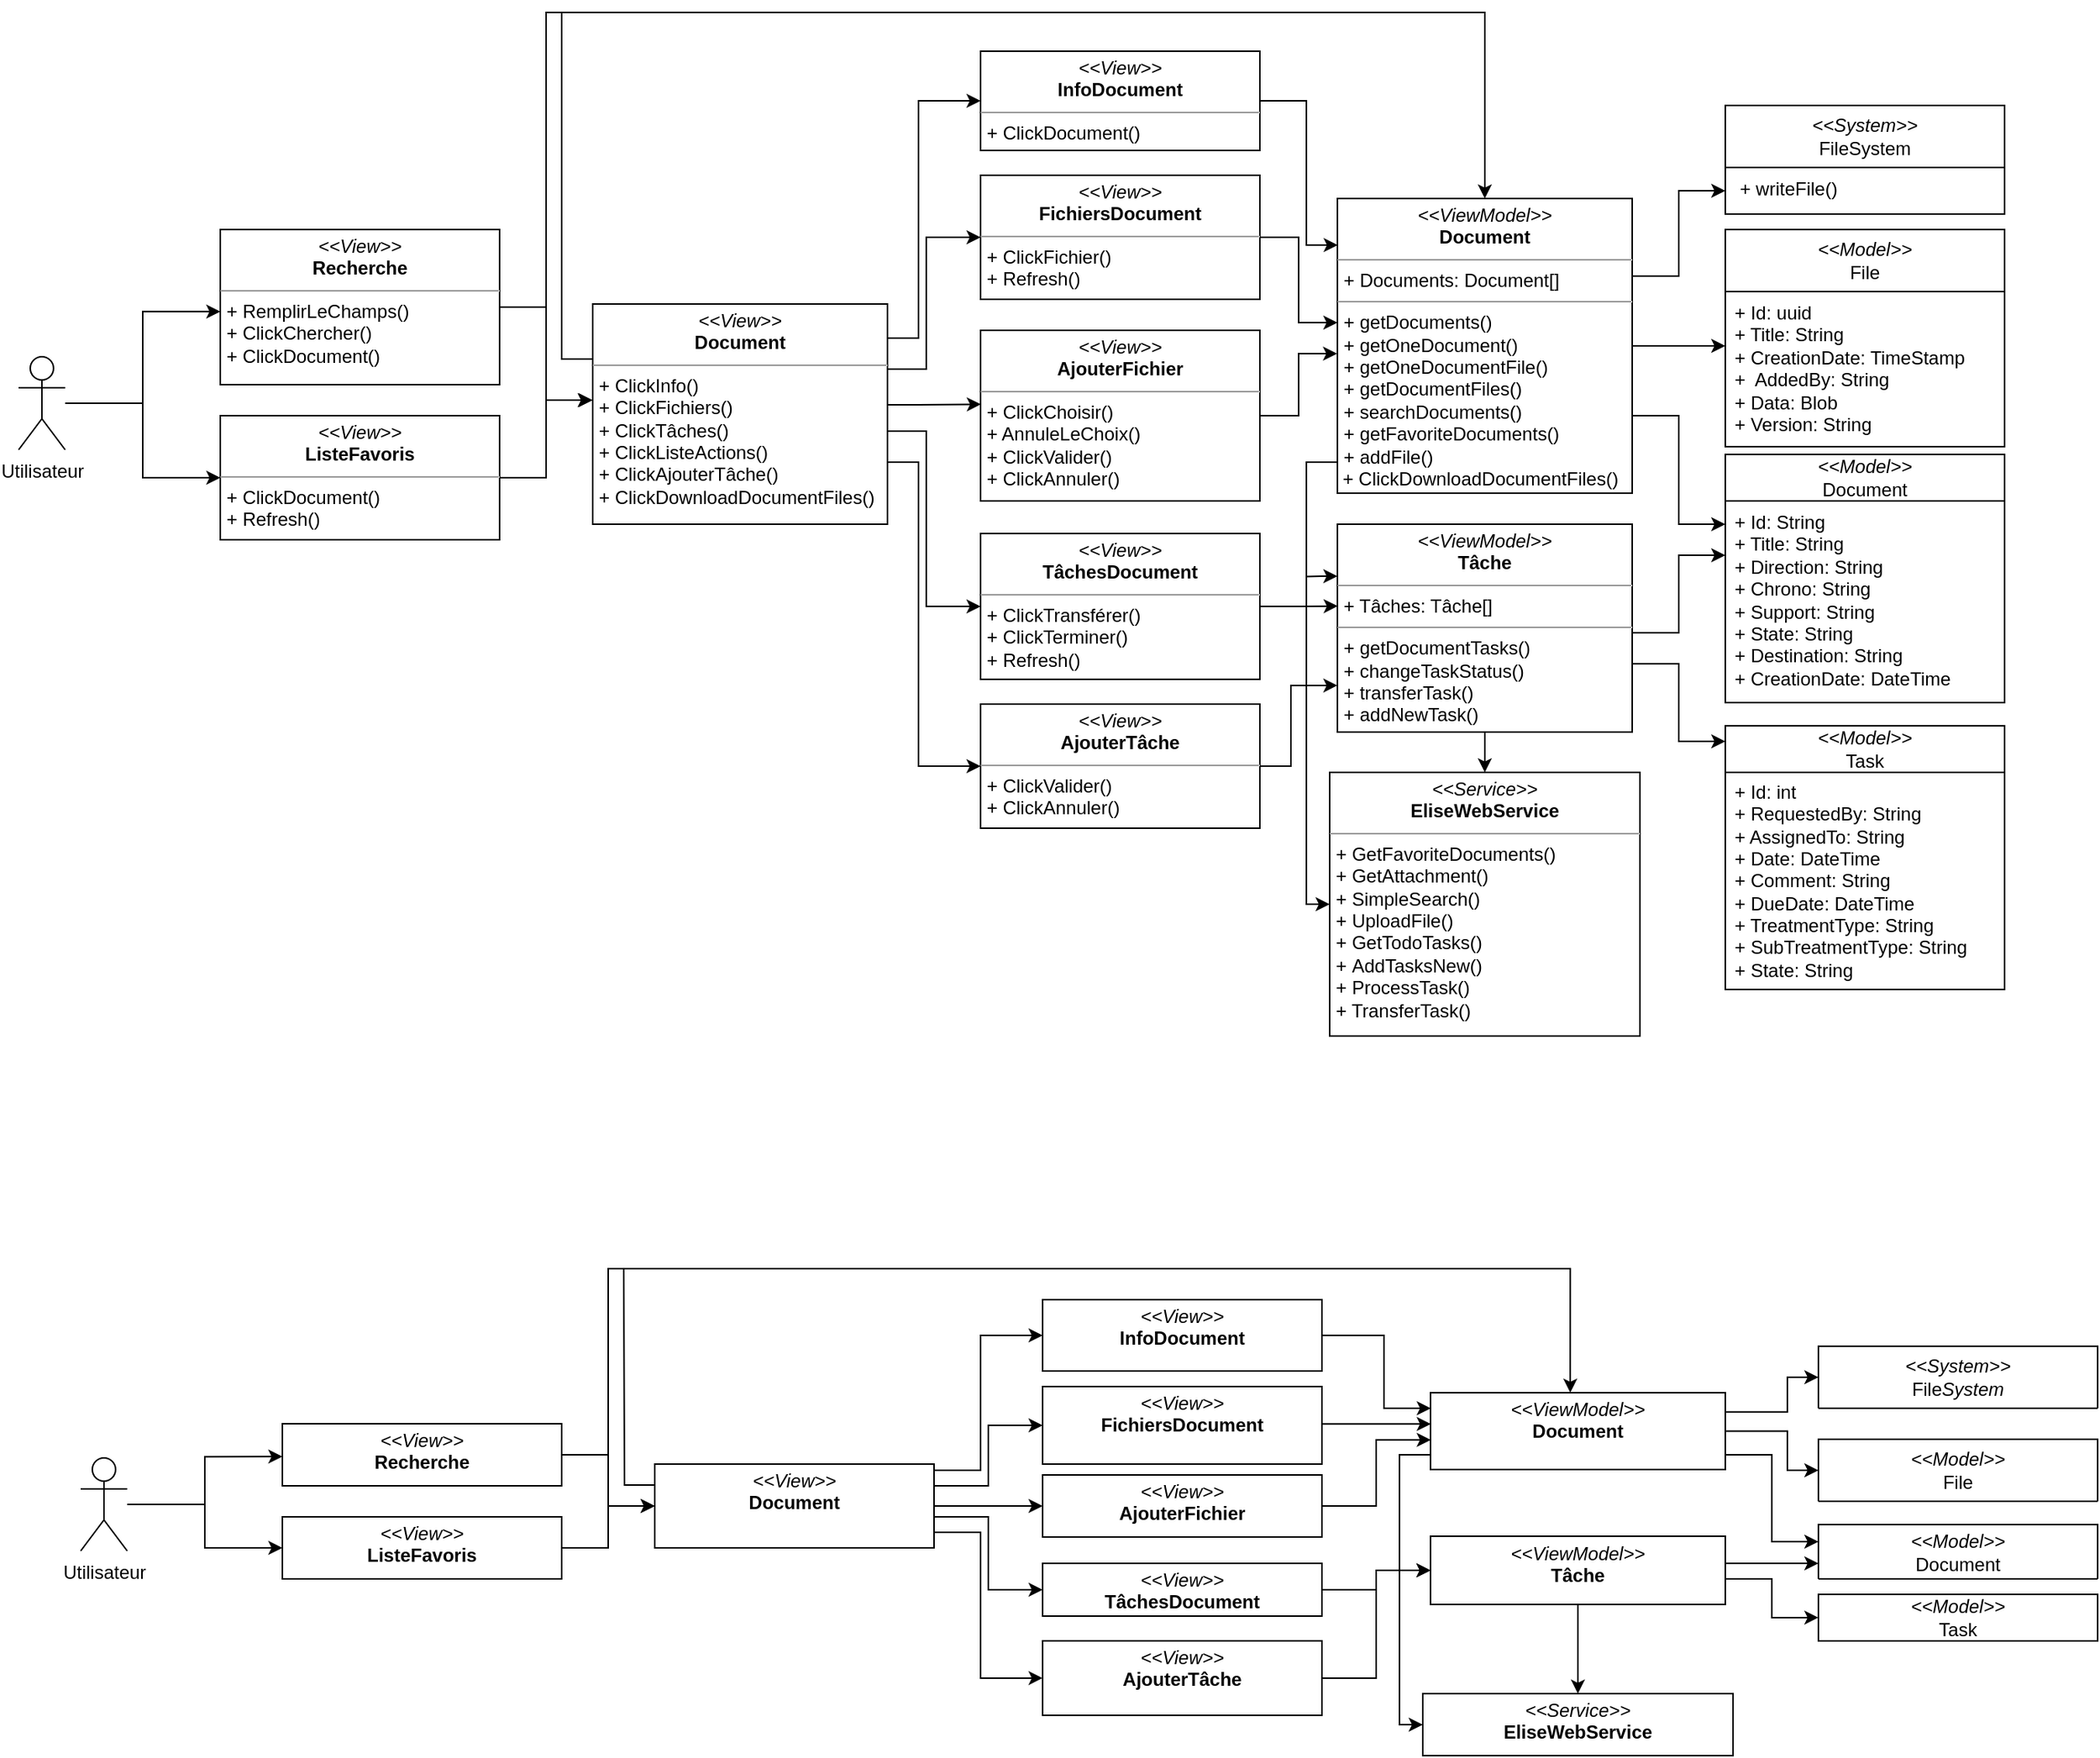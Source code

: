 <mxfile>
    <diagram name="Page-1" id="XX8N3Hjwu2qXaASmYmDw">
        <mxGraphModel dx="1333" dy="774" grid="1" gridSize="10" guides="1" tooltips="1" connect="1" arrows="1" fold="1" page="1" pageScale="1" pageWidth="827" pageHeight="1169" math="0" shadow="0">
            <root>
                <mxCell id="0"/>
                <mxCell id="1" parent="0"/>
                <mxCell id="rMpXCEnxsmiDby_Q_mHy-1" style="edgeStyle=orthogonalEdgeStyle;rounded=0;orthogonalLoop=1;jettySize=auto;html=1;entryX=0;entryY=0.5;entryDx=0;entryDy=0;" parent="1" source="rMpXCEnxsmiDby_Q_mHy-2" target="rMpXCEnxsmiDby_Q_mHy-8" edge="1">
                    <mxGeometry relative="1" as="geometry"/>
                </mxCell>
                <mxCell id="rMpXCEnxsmiDby_Q_mHy-44" style="edgeStyle=orthogonalEdgeStyle;rounded=0;orthogonalLoop=1;jettySize=auto;html=1;entryX=0;entryY=0.529;entryDx=0;entryDy=0;entryPerimeter=0;" parent="1" source="rMpXCEnxsmiDby_Q_mHy-2" target="rMpXCEnxsmiDby_Q_mHy-43" edge="1">
                    <mxGeometry relative="1" as="geometry"/>
                </mxCell>
                <mxCell id="rMpXCEnxsmiDby_Q_mHy-2" value="Utilisateur" style="shape=umlActor;verticalLabelPosition=bottom;verticalAlign=top;html=1;outlineConnect=0;" parent="1" vertex="1">
                    <mxGeometry x="60" y="262" width="30" height="60" as="geometry"/>
                </mxCell>
                <mxCell id="rMpXCEnxsmiDby_Q_mHy-49" style="edgeStyle=orthogonalEdgeStyle;rounded=0;orthogonalLoop=1;jettySize=auto;html=1;entryX=-0.003;entryY=0.441;entryDx=0;entryDy=0;startArrow=none;startFill=0;entryPerimeter=0;" parent="1" source="rMpXCEnxsmiDby_Q_mHy-8" target="rMpXCEnxsmiDby_Q_mHy-47" edge="1">
                    <mxGeometry relative="1" as="geometry">
                        <Array as="points">
                            <mxPoint x="400" y="340"/>
                            <mxPoint x="400" y="290"/>
                            <mxPoint x="429" y="290"/>
                        </Array>
                    </mxGeometry>
                </mxCell>
                <mxCell id="rMpXCEnxsmiDby_Q_mHy-8" value="&lt;p style=&quot;margin:0px;margin-top:4px;text-align:center;&quot;&gt;&lt;i&gt;&amp;lt;&amp;lt;View&amp;gt;&amp;gt;&lt;/i&gt;&lt;br&gt;&lt;b&gt;ListeFavoris&lt;/b&gt;&lt;/p&gt;&lt;hr style=&quot;border-color: var(--border-color);&quot; size=&quot;1&quot;&gt;&lt;p style=&quot;border-color: var(--border-color); margin: 0px 0px 0px 4px;&quot;&gt;+ ClickDocument()&lt;/p&gt;&lt;p style=&quot;border-color: var(--border-color); margin: 0px 0px 0px 4px;&quot;&gt;+ Refresh()&lt;/p&gt;" style="verticalAlign=top;align=left;overflow=fill;fontSize=12;fontFamily=Helvetica;html=1;whiteSpace=wrap;" parent="1" vertex="1">
                    <mxGeometry x="190" y="300" width="180" height="80" as="geometry"/>
                </mxCell>
                <mxCell id="rMpXCEnxsmiDby_Q_mHy-48" style="edgeStyle=orthogonalEdgeStyle;rounded=0;orthogonalLoop=1;jettySize=auto;html=1;startArrow=none;startFill=0;" parent="1" source="rMpXCEnxsmiDby_Q_mHy-43" target="rMpXCEnxsmiDby_Q_mHy-47" edge="1">
                    <mxGeometry relative="1" as="geometry">
                        <Array as="points">
                            <mxPoint x="400" y="230"/>
                            <mxPoint x="400" y="290"/>
                        </Array>
                    </mxGeometry>
                </mxCell>
                <mxCell id="rMpXCEnxsmiDby_Q_mHy-75" style="edgeStyle=orthogonalEdgeStyle;rounded=0;orthogonalLoop=1;jettySize=auto;html=1;entryX=0.5;entryY=0;entryDx=0;entryDy=0;startArrow=none;startFill=0;" parent="1" source="rMpXCEnxsmiDby_Q_mHy-43" target="rMpXCEnxsmiDby_Q_mHy-62" edge="1">
                    <mxGeometry relative="1" as="geometry">
                        <Array as="points">
                            <mxPoint x="400" y="230"/>
                            <mxPoint x="400" y="40"/>
                            <mxPoint x="1005" y="40"/>
                        </Array>
                    </mxGeometry>
                </mxCell>
                <mxCell id="rMpXCEnxsmiDby_Q_mHy-43" value="&lt;p style=&quot;margin:0px;margin-top:4px;text-align:center;&quot;&gt;&lt;i&gt;&amp;lt;&amp;lt;View&amp;gt;&amp;gt;&lt;/i&gt;&lt;br&gt;&lt;b&gt;Recherche&lt;/b&gt;&lt;/p&gt;&lt;hr style=&quot;border-color: var(--border-color);&quot; size=&quot;1&quot;&gt;&lt;p style=&quot;border-color: var(--border-color); margin: 0px 0px 0px 4px;&quot;&gt;+ RemplirLeChamps()&lt;/p&gt;&lt;p style=&quot;border-color: var(--border-color); margin: 0px 0px 0px 4px;&quot;&gt;+ ClickChercher()&lt;/p&gt;&lt;p style=&quot;border-color: var(--border-color); margin: 0px 0px 0px 4px;&quot;&gt;+ ClickDocument()&lt;/p&gt;" style="verticalAlign=top;align=left;overflow=fill;fontSize=12;fontFamily=Helvetica;html=1;whiteSpace=wrap;" parent="1" vertex="1">
                    <mxGeometry x="190" y="180" width="180" height="100" as="geometry"/>
                </mxCell>
                <mxCell id="rMpXCEnxsmiDby_Q_mHy-53" style="edgeStyle=orthogonalEdgeStyle;rounded=0;orthogonalLoop=1;jettySize=auto;html=1;entryX=0;entryY=0.5;entryDx=0;entryDy=0;" parent="1" source="rMpXCEnxsmiDby_Q_mHy-47" target="rMpXCEnxsmiDby_Q_mHy-51" edge="1">
                    <mxGeometry relative="1" as="geometry">
                        <Array as="points">
                            <mxPoint x="645" y="270"/>
                            <mxPoint x="645" y="185"/>
                        </Array>
                    </mxGeometry>
                </mxCell>
                <mxCell id="rMpXCEnxsmiDby_Q_mHy-54" style="edgeStyle=orthogonalEdgeStyle;rounded=0;orthogonalLoop=1;jettySize=auto;html=1;entryX=0;entryY=0.5;entryDx=0;entryDy=0;" parent="1" source="rMpXCEnxsmiDby_Q_mHy-47" target="rMpXCEnxsmiDby_Q_mHy-50" edge="1">
                    <mxGeometry relative="1" as="geometry">
                        <Array as="points">
                            <mxPoint x="640" y="250"/>
                            <mxPoint x="640" y="97"/>
                        </Array>
                    </mxGeometry>
                </mxCell>
                <mxCell id="rMpXCEnxsmiDby_Q_mHy-55" style="edgeStyle=orthogonalEdgeStyle;rounded=0;orthogonalLoop=1;jettySize=auto;html=1;entryX=0;entryY=0.5;entryDx=0;entryDy=0;" parent="1" source="rMpXCEnxsmiDby_Q_mHy-47" target="rMpXCEnxsmiDby_Q_mHy-52" edge="1">
                    <mxGeometry relative="1" as="geometry">
                        <Array as="points">
                            <mxPoint x="645" y="310"/>
                            <mxPoint x="645" y="423"/>
                        </Array>
                    </mxGeometry>
                </mxCell>
                <mxCell id="rMpXCEnxsmiDby_Q_mHy-59" style="edgeStyle=orthogonalEdgeStyle;rounded=0;orthogonalLoop=1;jettySize=auto;html=1;entryX=0;entryY=0.5;entryDx=0;entryDy=0;" parent="1" source="rMpXCEnxsmiDby_Q_mHy-47" target="rMpXCEnxsmiDby_Q_mHy-56" edge="1">
                    <mxGeometry relative="1" as="geometry">
                        <Array as="points">
                            <mxPoint x="640" y="330"/>
                            <mxPoint x="640" y="526"/>
                        </Array>
                    </mxGeometry>
                </mxCell>
                <mxCell id="rMpXCEnxsmiDby_Q_mHy-60" style="edgeStyle=orthogonalEdgeStyle;rounded=0;orthogonalLoop=1;jettySize=auto;html=1;entryX=0.001;entryY=0.433;entryDx=0;entryDy=0;entryPerimeter=0;" parent="1" source="rMpXCEnxsmiDby_Q_mHy-47" target="rMpXCEnxsmiDby_Q_mHy-57" edge="1">
                    <mxGeometry relative="1" as="geometry">
                        <Array as="points">
                            <mxPoint x="640" y="293"/>
                            <mxPoint x="640" y="293"/>
                        </Array>
                    </mxGeometry>
                </mxCell>
                <mxCell id="2" style="edgeStyle=orthogonalEdgeStyle;html=1;exitX=0;exitY=0.25;exitDx=0;exitDy=0;startArrow=none;startFill=0;endArrow=none;endFill=0;rounded=0;" edge="1" parent="1" source="rMpXCEnxsmiDby_Q_mHy-47">
                    <mxGeometry relative="1" as="geometry">
                        <mxPoint x="410" y="40" as="targetPoint"/>
                        <Array as="points">
                            <mxPoint x="410" y="264"/>
                            <mxPoint x="410" y="210"/>
                        </Array>
                    </mxGeometry>
                </mxCell>
                <mxCell id="rMpXCEnxsmiDby_Q_mHy-47" value="&lt;p style=&quot;margin:0px;margin-top:4px;text-align:center;&quot;&gt;&lt;i&gt;&amp;lt;&amp;lt;View&amp;gt;&amp;gt;&lt;/i&gt;&lt;br&gt;&lt;b&gt;Document&lt;/b&gt;&lt;/p&gt;&lt;hr style=&quot;border-color: var(--border-color);&quot; size=&quot;1&quot;&gt;&lt;p style=&quot;border-color: var(--border-color); margin: 0px 0px 0px 4px;&quot;&gt;+ ClickInfo()&lt;/p&gt;&lt;p style=&quot;border-color: var(--border-color); margin: 0px 0px 0px 4px;&quot;&gt;+ ClickFichiers()&lt;/p&gt;&lt;p style=&quot;border-color: var(--border-color); margin: 0px 0px 0px 4px;&quot;&gt;+ ClickTâches()&lt;/p&gt;&lt;p style=&quot;border-color: var(--border-color); margin: 0px 0px 0px 4px;&quot;&gt;+ ClickListeActions()&lt;/p&gt;&lt;p style=&quot;border-color: var(--border-color); margin: 0px 0px 0px 4px;&quot;&gt;+ ClickAjouterTâche()&lt;/p&gt;&lt;p style=&quot;border-color: var(--border-color); margin: 0px 0px 0px 4px;&quot;&gt;+ ClickDownloadDocumentFiles()&lt;/p&gt;" style="verticalAlign=top;align=left;overflow=fill;fontSize=12;fontFamily=Helvetica;html=1;whiteSpace=wrap;" parent="1" vertex="1">
                    <mxGeometry x="430" y="228" width="190" height="142" as="geometry"/>
                </mxCell>
                <mxCell id="rMpXCEnxsmiDby_Q_mHy-72" style="edgeStyle=orthogonalEdgeStyle;rounded=0;orthogonalLoop=1;jettySize=auto;html=1;entryX=0.001;entryY=0.162;entryDx=0;entryDy=0;entryPerimeter=0;" parent="1" source="rMpXCEnxsmiDby_Q_mHy-50" target="rMpXCEnxsmiDby_Q_mHy-62" edge="1">
                    <mxGeometry relative="1" as="geometry">
                        <Array as="points">
                            <mxPoint x="890" y="97"/>
                            <mxPoint x="890" y="190"/>
                            <mxPoint x="910" y="190"/>
                        </Array>
                    </mxGeometry>
                </mxCell>
                <mxCell id="rMpXCEnxsmiDby_Q_mHy-50" value="&lt;p style=&quot;margin:0px;margin-top:4px;text-align:center;&quot;&gt;&lt;i&gt;&amp;lt;&amp;lt;View&amp;gt;&amp;gt;&lt;/i&gt;&lt;br&gt;&lt;b&gt;InfoDocument&lt;/b&gt;&lt;/p&gt;&lt;hr style=&quot;border-color: var(--border-color);&quot; size=&quot;1&quot;&gt;&lt;p style=&quot;border-color: var(--border-color); margin: 0px 0px 0px 4px;&quot;&gt;+ ClickDocument()&lt;/p&gt;" style="verticalAlign=top;align=left;overflow=fill;fontSize=12;fontFamily=Helvetica;html=1;whiteSpace=wrap;" parent="1" vertex="1">
                    <mxGeometry x="680" y="65" width="180" height="64" as="geometry"/>
                </mxCell>
                <mxCell id="rMpXCEnxsmiDby_Q_mHy-71" style="edgeStyle=orthogonalEdgeStyle;rounded=0;orthogonalLoop=1;jettySize=auto;html=1;" parent="1" source="rMpXCEnxsmiDby_Q_mHy-51" edge="1">
                    <mxGeometry relative="1" as="geometry">
                        <mxPoint x="910" y="240" as="targetPoint"/>
                        <Array as="points">
                            <mxPoint x="885" y="185"/>
                            <mxPoint x="885" y="240"/>
                            <mxPoint x="910" y="240"/>
                        </Array>
                    </mxGeometry>
                </mxCell>
                <mxCell id="rMpXCEnxsmiDby_Q_mHy-51" value="&lt;p style=&quot;margin:0px;margin-top:4px;text-align:center;&quot;&gt;&lt;i&gt;&amp;lt;&amp;lt;View&amp;gt;&amp;gt;&lt;/i&gt;&lt;br&gt;&lt;b&gt;FichiersDocument&lt;/b&gt;&lt;/p&gt;&lt;hr style=&quot;border-color: var(--border-color);&quot; size=&quot;1&quot;&gt;&lt;p style=&quot;border-color: var(--border-color); margin: 0px 0px 0px 4px;&quot;&gt;+ ClickFichier()&lt;/p&gt;&lt;p style=&quot;border-color: var(--border-color); margin: 0px 0px 0px 4px;&quot;&gt;+ Refresh()&lt;/p&gt;" style="verticalAlign=top;align=left;overflow=fill;fontSize=12;fontFamily=Helvetica;html=1;whiteSpace=wrap;" parent="1" vertex="1">
                    <mxGeometry x="680" y="145" width="180" height="80" as="geometry"/>
                </mxCell>
                <mxCell id="rMpXCEnxsmiDby_Q_mHy-70" style="edgeStyle=orthogonalEdgeStyle;rounded=0;orthogonalLoop=1;jettySize=auto;html=1;entryX=0.001;entryY=0.394;entryDx=0;entryDy=0;entryPerimeter=0;" parent="1" source="rMpXCEnxsmiDby_Q_mHy-52" target="rMpXCEnxsmiDby_Q_mHy-68" edge="1">
                    <mxGeometry relative="1" as="geometry">
                        <Array as="points"/>
                    </mxGeometry>
                </mxCell>
                <mxCell id="rMpXCEnxsmiDby_Q_mHy-52" value="&lt;p style=&quot;margin:0px;margin-top:4px;text-align:center;&quot;&gt;&lt;i&gt;&amp;lt;&amp;lt;View&amp;gt;&amp;gt;&lt;/i&gt;&lt;br&gt;&lt;b&gt;TâchesDocument&lt;/b&gt;&lt;/p&gt;&lt;hr style=&quot;border-color: var(--border-color);&quot; size=&quot;1&quot;&gt;&lt;p style=&quot;border-color: var(--border-color); margin: 0px 0px 0px 4px;&quot;&gt;+ ClickTransférer()&lt;/p&gt;&lt;p style=&quot;border-color: var(--border-color); margin: 0px 0px 0px 4px;&quot;&gt;+ ClickTerminer()&lt;/p&gt;&lt;p style=&quot;border-color: var(--border-color); margin: 0px 0px 0px 4px;&quot;&gt;&lt;span style=&quot;background-color: initial;&quot;&gt;+ Refresh()&lt;/span&gt;&lt;/p&gt;" style="verticalAlign=top;align=left;overflow=fill;fontSize=12;fontFamily=Helvetica;html=1;whiteSpace=wrap;" parent="1" vertex="1">
                    <mxGeometry x="680" y="376" width="180" height="94" as="geometry"/>
                </mxCell>
                <mxCell id="rMpXCEnxsmiDby_Q_mHy-73" style="edgeStyle=orthogonalEdgeStyle;rounded=0;orthogonalLoop=1;jettySize=auto;html=1;entryX=0;entryY=0.776;entryDx=0;entryDy=0;entryPerimeter=0;" parent="1" source="rMpXCEnxsmiDby_Q_mHy-56" target="rMpXCEnxsmiDby_Q_mHy-68" edge="1">
                    <mxGeometry relative="1" as="geometry">
                        <Array as="points">
                            <mxPoint x="880" y="526"/>
                            <mxPoint x="880" y="474"/>
                        </Array>
                    </mxGeometry>
                </mxCell>
                <mxCell id="rMpXCEnxsmiDby_Q_mHy-56" value="&lt;p style=&quot;margin:0px;margin-top:4px;text-align:center;&quot;&gt;&lt;i&gt;&amp;lt;&amp;lt;View&amp;gt;&amp;gt;&lt;/i&gt;&lt;br&gt;&lt;b&gt;AjouterTâche&lt;/b&gt;&lt;/p&gt;&lt;hr style=&quot;border-color: var(--border-color);&quot; size=&quot;1&quot;&gt;&lt;p style=&quot;border-color: var(--border-color); margin: 0px 0px 0px 4px;&quot;&gt;&lt;span style=&quot;background-color: initial;&quot;&gt;+ ClickValider()&lt;/span&gt;&lt;br&gt;&lt;/p&gt;&lt;p style=&quot;border-color: var(--border-color); margin: 0px 0px 0px 4px;&quot;&gt;+ ClickAnnuler()&lt;/p&gt;" style="verticalAlign=top;align=left;overflow=fill;fontSize=12;fontFamily=Helvetica;html=1;whiteSpace=wrap;" parent="1" vertex="1">
                    <mxGeometry x="680" y="486" width="180" height="80" as="geometry"/>
                </mxCell>
                <mxCell id="rMpXCEnxsmiDby_Q_mHy-74" style="edgeStyle=orthogonalEdgeStyle;rounded=0;orthogonalLoop=1;jettySize=auto;html=1;entryX=-0.001;entryY=0.528;entryDx=0;entryDy=0;entryPerimeter=0;" parent="1" source="rMpXCEnxsmiDby_Q_mHy-57" target="rMpXCEnxsmiDby_Q_mHy-62" edge="1">
                    <mxGeometry relative="1" as="geometry">
                        <Array as="points">
                            <mxPoint x="885" y="300"/>
                            <mxPoint x="885" y="260"/>
                            <mxPoint x="910" y="260"/>
                        </Array>
                    </mxGeometry>
                </mxCell>
                <mxCell id="rMpXCEnxsmiDby_Q_mHy-57" value="&lt;p style=&quot;margin:0px;margin-top:4px;text-align:center;&quot;&gt;&lt;i&gt;&amp;lt;&amp;lt;View&amp;gt;&amp;gt;&lt;/i&gt;&lt;br&gt;&lt;b&gt;AjouterFichier&lt;/b&gt;&lt;/p&gt;&lt;hr style=&quot;border-color: var(--border-color);&quot; size=&quot;1&quot;&gt;&lt;p style=&quot;border-color: var(--border-color); margin: 0px 0px 0px 4px;&quot;&gt;+ ClickChoisir()&lt;/p&gt;&lt;p style=&quot;border-color: var(--border-color); margin: 0px 0px 0px 4px;&quot;&gt;+ AnnuleLeChoix()&lt;/p&gt;&lt;p style=&quot;border-color: var(--border-color); margin: 0px 0px 0px 4px;&quot;&gt;&lt;span style=&quot;background-color: initial;&quot;&gt;+ ClickValider()&lt;/span&gt;&lt;/p&gt;&lt;p style=&quot;border-color: var(--border-color); margin: 0px 0px 0px 4px;&quot;&gt;&lt;span style=&quot;background-color: initial;&quot;&gt;+ ClickAnnuler()&lt;/span&gt;&lt;/p&gt;" style="verticalAlign=top;align=left;overflow=fill;fontSize=12;fontFamily=Helvetica;html=1;whiteSpace=wrap;" parent="1" vertex="1">
                    <mxGeometry x="680" y="245" width="180" height="110" as="geometry"/>
                </mxCell>
                <mxCell id="mtVMC8XRmuhXqLOqdGsZ-58" style="edgeStyle=orthogonalEdgeStyle;rounded=0;orthogonalLoop=1;jettySize=auto;html=1;" parent="1" source="rMpXCEnxsmiDby_Q_mHy-62" target="mtVMC8XRmuhXqLOqdGsZ-28" edge="1">
                    <mxGeometry relative="1" as="geometry">
                        <Array as="points">
                            <mxPoint x="1150" y="255"/>
                            <mxPoint x="1150" y="255"/>
                        </Array>
                    </mxGeometry>
                </mxCell>
                <mxCell id="mtVMC8XRmuhXqLOqdGsZ-59" style="edgeStyle=orthogonalEdgeStyle;rounded=0;orthogonalLoop=1;jettySize=auto;html=1;" parent="1" source="rMpXCEnxsmiDby_Q_mHy-62" target="mtVMC8XRmuhXqLOqdGsZ-1" edge="1">
                    <mxGeometry relative="1" as="geometry">
                        <Array as="points">
                            <mxPoint x="1130" y="300"/>
                            <mxPoint x="1130" y="370"/>
                        </Array>
                    </mxGeometry>
                </mxCell>
                <mxCell id="mtVMC8XRmuhXqLOqdGsZ-65" style="edgeStyle=orthogonalEdgeStyle;rounded=0;orthogonalLoop=1;jettySize=auto;html=1;" parent="1" source="rMpXCEnxsmiDby_Q_mHy-62" target="mtVMC8XRmuhXqLOqdGsZ-63" edge="1">
                    <mxGeometry relative="1" as="geometry">
                        <Array as="points">
                            <mxPoint x="890" y="330"/>
                            <mxPoint x="890" y="615"/>
                        </Array>
                    </mxGeometry>
                </mxCell>
                <mxCell id="5" style="edgeStyle=orthogonalEdgeStyle;rounded=0;html=1;exitX=1;exitY=0.25;exitDx=0;exitDy=0;entryX=0;entryY=0.5;entryDx=0;entryDy=0;startArrow=none;startFill=0;endArrow=classic;endFill=1;" edge="1" parent="1" source="rMpXCEnxsmiDby_Q_mHy-62" target="4">
                    <mxGeometry relative="1" as="geometry">
                        <Array as="points">
                            <mxPoint x="1100" y="210"/>
                            <mxPoint x="1130" y="210"/>
                            <mxPoint x="1130" y="155"/>
                        </Array>
                    </mxGeometry>
                </mxCell>
                <mxCell id="rMpXCEnxsmiDby_Q_mHy-62" value="&lt;p style=&quot;margin:0px;margin-top:4px;text-align:center;&quot;&gt;&lt;i&gt;&amp;lt;&amp;lt;ViewModel&amp;gt;&amp;gt;&lt;/i&gt;&lt;br&gt;&lt;b&gt;Document&lt;/b&gt;&lt;/p&gt;&lt;hr size=&quot;1&quot;&gt;&lt;p style=&quot;margin:0px;margin-left:4px;&quot;&gt;+ Documents: Document[]&lt;br&gt;&lt;/p&gt;&lt;hr size=&quot;1&quot;&gt;&lt;p style=&quot;margin:0px;margin-left:4px;&quot;&gt;+ getDocuments()&lt;/p&gt;&lt;p style=&quot;margin:0px;margin-left:4px;&quot;&gt;+ getOneDocument()&lt;/p&gt;&lt;p style=&quot;margin:0px;margin-left:4px;&quot;&gt;+ getOneDocumentFile()&lt;/p&gt;&lt;p style=&quot;margin:0px;margin-left:4px;&quot;&gt;+ getDocumentFiles()&lt;/p&gt;&lt;p style=&quot;margin:0px;margin-left:4px;&quot;&gt;+ searchDocuments()&lt;/p&gt;&lt;p style=&quot;margin:0px;margin-left:4px;&quot;&gt;+ getFavoriteDocuments()&lt;/p&gt;&lt;p style=&quot;margin:0px;margin-left:4px;&quot;&gt;+ addFile()&lt;/p&gt;&lt;p style=&quot;margin:0px;margin-left:4px;&quot;&gt;&lt;/p&gt;&amp;nbsp;+ ClickDownloadDocumentFiles()" style="verticalAlign=top;align=left;overflow=fill;fontSize=12;fontFamily=Helvetica;html=1;whiteSpace=wrap;" parent="1" vertex="1">
                    <mxGeometry x="910" y="160" width="190" height="190" as="geometry"/>
                </mxCell>
                <mxCell id="mtVMC8XRmuhXqLOqdGsZ-60" style="edgeStyle=orthogonalEdgeStyle;rounded=0;orthogonalLoop=1;jettySize=auto;html=1;" parent="1" source="rMpXCEnxsmiDby_Q_mHy-68" target="mtVMC8XRmuhXqLOqdGsZ-15" edge="1">
                    <mxGeometry relative="1" as="geometry">
                        <Array as="points">
                            <mxPoint x="1130" y="460"/>
                            <mxPoint x="1130" y="510"/>
                        </Array>
                    </mxGeometry>
                </mxCell>
                <mxCell id="mtVMC8XRmuhXqLOqdGsZ-62" style="edgeStyle=orthogonalEdgeStyle;rounded=0;orthogonalLoop=1;jettySize=auto;html=1;" parent="1" source="rMpXCEnxsmiDby_Q_mHy-68" target="mtVMC8XRmuhXqLOqdGsZ-1" edge="1">
                    <mxGeometry relative="1" as="geometry">
                        <Array as="points">
                            <mxPoint x="1130" y="440"/>
                            <mxPoint x="1130" y="390"/>
                        </Array>
                    </mxGeometry>
                </mxCell>
                <mxCell id="mtVMC8XRmuhXqLOqdGsZ-64" style="edgeStyle=orthogonalEdgeStyle;rounded=0;orthogonalLoop=1;jettySize=auto;html=1;entryX=0.5;entryY=0;entryDx=0;entryDy=0;" parent="1" source="rMpXCEnxsmiDby_Q_mHy-68" target="mtVMC8XRmuhXqLOqdGsZ-63" edge="1">
                    <mxGeometry relative="1" as="geometry"/>
                </mxCell>
                <mxCell id="6" style="edgeStyle=orthogonalEdgeStyle;rounded=0;html=1;exitX=0;exitY=0.25;exitDx=0;exitDy=0;startArrow=classic;startFill=1;endArrow=none;endFill=0;" edge="1" parent="1" source="rMpXCEnxsmiDby_Q_mHy-68">
                    <mxGeometry relative="1" as="geometry">
                        <mxPoint x="890" y="403.765" as="targetPoint"/>
                    </mxGeometry>
                </mxCell>
                <mxCell id="rMpXCEnxsmiDby_Q_mHy-68" value="&lt;p style=&quot;margin:0px;margin-top:4px;text-align:center;&quot;&gt;&lt;i&gt;&amp;lt;&amp;lt;ViewModel&amp;gt;&amp;gt;&lt;/i&gt;&lt;br&gt;&lt;b&gt;Tâche&lt;/b&gt;&lt;/p&gt;&lt;hr size=&quot;1&quot;&gt;&lt;p style=&quot;margin:0px;margin-left:4px;&quot;&gt;+ Tâches: Tâche[]&lt;br&gt;&lt;/p&gt;&lt;hr size=&quot;1&quot;&gt;&lt;p style=&quot;margin:0px;margin-left:4px;&quot;&gt;+ getDocumentTasks()&lt;/p&gt;&lt;p style=&quot;margin:0px;margin-left:4px;&quot;&gt;+ changeTaskStatus()&lt;/p&gt;&lt;p style=&quot;margin:0px;margin-left:4px;&quot;&gt;+ transferTask()&lt;/p&gt;&lt;p style=&quot;margin:0px;margin-left:4px;&quot;&gt;+ addNewTask()&lt;/p&gt;" style="verticalAlign=top;align=left;overflow=fill;fontSize=12;fontFamily=Helvetica;html=1;whiteSpace=wrap;" parent="1" vertex="1">
                    <mxGeometry x="910" y="370" width="190" height="134" as="geometry"/>
                </mxCell>
                <mxCell id="mtVMC8XRmuhXqLOqdGsZ-1" value="&lt;i style=&quot;border-color: var(--border-color);&quot;&gt;&amp;lt;&amp;lt;Model&amp;gt;&amp;gt;&lt;/i&gt;&lt;br style=&quot;border-color: var(--border-color);&quot;&gt;Document" style="swimlane;fontStyle=0;childLayout=stackLayout;horizontal=1;startSize=30;fillColor=none;horizontalStack=0;resizeParent=1;resizeParentMax=0;resizeLast=0;collapsible=1;marginBottom=0;whiteSpace=wrap;html=1;rounded=0;shadow=0;glass=0;" parent="1" vertex="1">
                    <mxGeometry x="1160" y="325" width="180" height="160" as="geometry"/>
                </mxCell>
                <mxCell id="mtVMC8XRmuhXqLOqdGsZ-2" value="+ Id: String&lt;br&gt;+ Title: String&lt;br style=&quot;border-color: var(--border-color);&quot;&gt;+ Direction: String&lt;br style=&quot;border-color: var(--border-color);&quot;&gt;+ Chrono: String&lt;br style=&quot;border-color: var(--border-color);&quot;&gt;+ Support: String&lt;br style=&quot;border-color: var(--border-color);&quot;&gt;+ State: String&lt;br style=&quot;border-color: var(--border-color);&quot;&gt;+ Destination: String&lt;br style=&quot;border-color: var(--border-color);&quot;&gt;+ CreationDate:&amp;nbsp;DateTime" style="text;strokeColor=none;fillColor=none;align=left;verticalAlign=top;spacingLeft=4;spacingRight=4;overflow=hidden;rotatable=0;points=[[0,0.5],[1,0.5]];portConstraint=eastwest;whiteSpace=wrap;html=1;rounded=0;shadow=0;glass=0;" parent="mtVMC8XRmuhXqLOqdGsZ-1" vertex="1">
                    <mxGeometry y="30" width="180" height="130" as="geometry"/>
                </mxCell>
                <mxCell id="mtVMC8XRmuhXqLOqdGsZ-15" value="&lt;i style=&quot;border-color: var(--border-color);&quot;&gt;&amp;lt;&amp;lt;Model&amp;gt;&amp;gt;&lt;/i&gt;&lt;br style=&quot;border-color: var(--border-color);&quot;&gt;Task" style="swimlane;fontStyle=0;childLayout=stackLayout;horizontal=1;startSize=30;horizontalStack=0;resizeParent=1;resizeParentMax=0;resizeLast=0;collapsible=1;marginBottom=0;whiteSpace=wrap;html=1;" parent="1" vertex="1">
                    <mxGeometry x="1160" y="500" width="180" height="170" as="geometry"/>
                </mxCell>
                <mxCell id="mtVMC8XRmuhXqLOqdGsZ-16" value="+ Id: int&lt;br&gt;+ RequestedBy: String&lt;br style=&quot;border-color: var(--border-color);&quot;&gt;+ AssignedTo: String&lt;br style=&quot;border-color: var(--border-color);&quot;&gt;+ Date: DateTime&lt;br style=&quot;border-color: var(--border-color);&quot;&gt;+ Comment: String&lt;br style=&quot;border-color: var(--border-color);&quot;&gt;+ DueDate: DateTime&lt;br style=&quot;border-color: var(--border-color);&quot;&gt;+ TreatmentType: String&lt;br style=&quot;border-color: var(--border-color);&quot;&gt;+ SubTreatmentType: String&lt;br style=&quot;border-color: var(--border-color);&quot;&gt;+ State: String" style="text;strokeColor=none;fillColor=none;align=left;verticalAlign=middle;spacingLeft=4;spacingRight=4;overflow=hidden;points=[[0,0.5],[1,0.5]];portConstraint=eastwest;rotatable=0;whiteSpace=wrap;html=1;" parent="mtVMC8XRmuhXqLOqdGsZ-15" vertex="1">
                    <mxGeometry y="30" width="180" height="140" as="geometry"/>
                </mxCell>
                <mxCell id="mtVMC8XRmuhXqLOqdGsZ-28" value="&lt;i style=&quot;border-color: var(--border-color);&quot;&gt;&amp;lt;&amp;lt;Model&amp;gt;&amp;gt;&lt;/i&gt;&lt;br style=&quot;border-color: var(--border-color);&quot;&gt;File" style="swimlane;fontStyle=0;childLayout=stackLayout;horizontal=1;startSize=40;fillColor=none;horizontalStack=0;resizeParent=1;resizeParentMax=0;resizeLast=0;collapsible=1;marginBottom=0;whiteSpace=wrap;html=1;rounded=0;shadow=0;glass=0;" parent="1" vertex="1">
                    <mxGeometry x="1160" y="180" width="180" height="140" as="geometry"/>
                </mxCell>
                <mxCell id="mtVMC8XRmuhXqLOqdGsZ-29" value="+ Id: uuid&lt;br&gt;+ Title: String&lt;br style=&quot;border-color: var(--border-color);&quot;&gt;+ CreationDate: TimeStamp&lt;br style=&quot;border-color: var(--border-color);&quot;&gt;+&amp;nbsp; AddedBy: String&lt;br style=&quot;border-color: var(--border-color);&quot;&gt;+ Data: Blob&lt;br style=&quot;border-color: var(--border-color);&quot;&gt;+ Version: String" style="text;strokeColor=none;fillColor=none;align=left;verticalAlign=top;spacingLeft=4;spacingRight=4;overflow=hidden;rotatable=0;points=[[0,0.5],[1,0.5]];portConstraint=eastwest;whiteSpace=wrap;html=1;rounded=0;shadow=0;glass=0;" parent="mtVMC8XRmuhXqLOqdGsZ-28" vertex="1">
                    <mxGeometry y="40" width="180" height="100" as="geometry"/>
                </mxCell>
                <mxCell id="mtVMC8XRmuhXqLOqdGsZ-63" value="&lt;p style=&quot;margin:0px;margin-top:4px;text-align:center;&quot;&gt;&lt;i&gt;&amp;lt;&amp;lt;Service&amp;gt;&amp;gt;&lt;/i&gt;&lt;br&gt;&lt;b&gt;EliseWebService&lt;/b&gt;&lt;/p&gt;&lt;hr size=&quot;1&quot;&gt;&lt;p style=&quot;margin:0px;margin-left:4px;&quot;&gt;&lt;/p&gt;&lt;p style=&quot;margin:0px;margin-left:4px;&quot;&gt;+ GetFavoriteDocuments()&lt;/p&gt;&lt;p style=&quot;margin:0px;margin-left:4px;&quot;&gt;+ GetAttachment()&lt;/p&gt;&lt;p style=&quot;margin:0px;margin-left:4px;&quot;&gt;+ SimpleSearch()&lt;/p&gt;&lt;p style=&quot;margin:0px;margin-left:4px;&quot;&gt;+ UploadFile()&lt;/p&gt;&lt;p style=&quot;margin:0px;margin-left:4px;&quot;&gt;+ GetTodoTasks()&lt;/p&gt;&lt;p style=&quot;margin:0px;margin-left:4px;&quot;&gt;+&amp;nbsp;AddTasksNew()&lt;/p&gt;&lt;p style=&quot;margin:0px;margin-left:4px;&quot;&gt;+ ProcessTask()&lt;/p&gt;&lt;p style=&quot;margin:0px;margin-left:4px;&quot;&gt;+ TransferTask()&lt;br&gt;&lt;/p&gt;" style="verticalAlign=top;align=left;overflow=fill;fontSize=12;fontFamily=Helvetica;html=1;whiteSpace=wrap;" parent="1" vertex="1">
                    <mxGeometry x="905" y="530" width="200" height="170" as="geometry"/>
                </mxCell>
                <mxCell id="mtVMC8XRmuhXqLOqdGsZ-105" style="edgeStyle=orthogonalEdgeStyle;rounded=0;orthogonalLoop=1;jettySize=auto;html=1;entryX=0;entryY=0.5;entryDx=0;entryDy=0;" parent="1" source="mtVMC8XRmuhXqLOqdGsZ-107" target="mtVMC8XRmuhXqLOqdGsZ-109" edge="1">
                    <mxGeometry relative="1" as="geometry"/>
                </mxCell>
                <mxCell id="mtVMC8XRmuhXqLOqdGsZ-106" style="edgeStyle=orthogonalEdgeStyle;rounded=0;orthogonalLoop=1;jettySize=auto;html=1;entryX=0;entryY=0.529;entryDx=0;entryDy=0;entryPerimeter=0;" parent="1" source="mtVMC8XRmuhXqLOqdGsZ-107" target="mtVMC8XRmuhXqLOqdGsZ-112" edge="1">
                    <mxGeometry relative="1" as="geometry"/>
                </mxCell>
                <mxCell id="mtVMC8XRmuhXqLOqdGsZ-107" value="Utilisateur" style="shape=umlActor;verticalLabelPosition=bottom;verticalAlign=top;html=1;outlineConnect=0;" parent="1" vertex="1">
                    <mxGeometry x="100" y="972" width="30" height="60" as="geometry"/>
                </mxCell>
                <mxCell id="mtVMC8XRmuhXqLOqdGsZ-108" style="edgeStyle=orthogonalEdgeStyle;rounded=0;orthogonalLoop=1;jettySize=auto;html=1;entryX=0;entryY=0.5;entryDx=0;entryDy=0;startArrow=none;startFill=0;" parent="1" source="mtVMC8XRmuhXqLOqdGsZ-109" target="mtVMC8XRmuhXqLOqdGsZ-118" edge="1">
                    <mxGeometry relative="1" as="geometry"/>
                </mxCell>
                <mxCell id="mtVMC8XRmuhXqLOqdGsZ-109" value="&lt;p style=&quot;margin:0px;margin-top:4px;text-align:center;&quot;&gt;&lt;i&gt;&amp;lt;&amp;lt;View&amp;gt;&amp;gt;&lt;/i&gt;&lt;br&gt;&lt;b&gt;ListeFavoris&lt;/b&gt;&lt;/p&gt;&lt;p style=&quot;border-color: var(--border-color); margin: 0px 0px 0px 4px;&quot;&gt;&lt;br&gt;&lt;/p&gt;" style="verticalAlign=top;align=left;overflow=fill;fontSize=12;fontFamily=Helvetica;html=1;whiteSpace=wrap;" parent="1" vertex="1">
                    <mxGeometry x="230" y="1010" width="180" height="40" as="geometry"/>
                </mxCell>
                <mxCell id="mtVMC8XRmuhXqLOqdGsZ-110" style="edgeStyle=orthogonalEdgeStyle;rounded=0;orthogonalLoop=1;jettySize=auto;html=1;startArrow=none;startFill=0;" parent="1" source="mtVMC8XRmuhXqLOqdGsZ-112" target="mtVMC8XRmuhXqLOqdGsZ-118" edge="1">
                    <mxGeometry relative="1" as="geometry"/>
                </mxCell>
                <mxCell id="mtVMC8XRmuhXqLOqdGsZ-111" style="edgeStyle=orthogonalEdgeStyle;rounded=0;orthogonalLoop=1;jettySize=auto;html=1;entryX=0.474;entryY=-0.001;entryDx=0;entryDy=0;startArrow=none;startFill=0;entryPerimeter=0;" parent="1" source="mtVMC8XRmuhXqLOqdGsZ-112" target="mtVMC8XRmuhXqLOqdGsZ-132" edge="1">
                    <mxGeometry relative="1" as="geometry">
                        <Array as="points">
                            <mxPoint x="440" y="970"/>
                            <mxPoint x="440" y="850"/>
                            <mxPoint x="1060" y="850"/>
                        </Array>
                    </mxGeometry>
                </mxCell>
                <mxCell id="mtVMC8XRmuhXqLOqdGsZ-112" value="&lt;p style=&quot;margin:0px;margin-top:4px;text-align:center;&quot;&gt;&lt;i&gt;&amp;lt;&amp;lt;View&amp;gt;&amp;gt;&lt;/i&gt;&lt;br&gt;&lt;b&gt;Recherche&lt;/b&gt;&lt;/p&gt;" style="verticalAlign=top;align=left;overflow=fill;fontSize=12;fontFamily=Helvetica;html=1;whiteSpace=wrap;" parent="1" vertex="1">
                    <mxGeometry x="230" y="950" width="180" height="40" as="geometry"/>
                </mxCell>
                <mxCell id="mtVMC8XRmuhXqLOqdGsZ-113" style="edgeStyle=orthogonalEdgeStyle;rounded=0;orthogonalLoop=1;jettySize=auto;html=1;entryX=0;entryY=0.5;entryDx=0;entryDy=0;" parent="1" source="mtVMC8XRmuhXqLOqdGsZ-118" target="mtVMC8XRmuhXqLOqdGsZ-122" edge="1">
                    <mxGeometry relative="1" as="geometry">
                        <Array as="points">
                            <mxPoint x="685" y="990"/>
                            <mxPoint x="685" y="951"/>
                        </Array>
                    </mxGeometry>
                </mxCell>
                <mxCell id="mtVMC8XRmuhXqLOqdGsZ-114" style="edgeStyle=orthogonalEdgeStyle;rounded=0;orthogonalLoop=1;jettySize=auto;html=1;entryX=0;entryY=0.5;entryDx=0;entryDy=0;" parent="1" source="mtVMC8XRmuhXqLOqdGsZ-118" target="mtVMC8XRmuhXqLOqdGsZ-120" edge="1">
                    <mxGeometry relative="1" as="geometry">
                        <Array as="points">
                            <mxPoint x="680" y="980"/>
                            <mxPoint x="680" y="893"/>
                        </Array>
                    </mxGeometry>
                </mxCell>
                <mxCell id="mtVMC8XRmuhXqLOqdGsZ-115" style="edgeStyle=orthogonalEdgeStyle;rounded=0;orthogonalLoop=1;jettySize=auto;html=1;entryX=0;entryY=0.5;entryDx=0;entryDy=0;" parent="1" source="mtVMC8XRmuhXqLOqdGsZ-118" target="mtVMC8XRmuhXqLOqdGsZ-124" edge="1">
                    <mxGeometry relative="1" as="geometry">
                        <Array as="points">
                            <mxPoint x="685" y="1010"/>
                            <mxPoint x="685" y="1057"/>
                        </Array>
                    </mxGeometry>
                </mxCell>
                <mxCell id="mtVMC8XRmuhXqLOqdGsZ-116" style="edgeStyle=orthogonalEdgeStyle;rounded=0;orthogonalLoop=1;jettySize=auto;html=1;entryX=0;entryY=0.5;entryDx=0;entryDy=0;" parent="1" target="mtVMC8XRmuhXqLOqdGsZ-126" edge="1">
                    <mxGeometry relative="1" as="geometry">
                        <mxPoint x="650" y="1010" as="sourcePoint"/>
                        <Array as="points">
                            <mxPoint x="650" y="1020"/>
                            <mxPoint x="680" y="1020"/>
                            <mxPoint x="680" y="1114"/>
                        </Array>
                    </mxGeometry>
                </mxCell>
                <mxCell id="mtVMC8XRmuhXqLOqdGsZ-117" style="edgeStyle=orthogonalEdgeStyle;rounded=0;orthogonalLoop=1;jettySize=auto;html=1;entryX=0;entryY=0.5;entryDx=0;entryDy=0;" parent="1" source="mtVMC8XRmuhXqLOqdGsZ-118" target="mtVMC8XRmuhXqLOqdGsZ-128" edge="1">
                    <mxGeometry relative="1" as="geometry">
                        <Array as="points">
                            <mxPoint x="720" y="1003"/>
                        </Array>
                    </mxGeometry>
                </mxCell>
                <mxCell id="11" style="edgeStyle=orthogonalEdgeStyle;rounded=0;html=1;exitX=0;exitY=0.25;exitDx=0;exitDy=0;startArrow=none;startFill=0;endArrow=none;endFill=0;" edge="1" parent="1" source="mtVMC8XRmuhXqLOqdGsZ-118">
                    <mxGeometry relative="1" as="geometry">
                        <mxPoint x="450" y="850" as="targetPoint"/>
                    </mxGeometry>
                </mxCell>
                <mxCell id="mtVMC8XRmuhXqLOqdGsZ-118" value="&lt;p style=&quot;margin:0px;margin-top:4px;text-align:center;&quot;&gt;&lt;i&gt;&amp;lt;&amp;lt;View&amp;gt;&amp;gt;&lt;/i&gt;&lt;br&gt;&lt;b&gt;Document&lt;/b&gt;&lt;/p&gt;&lt;p style=&quot;border-color: var(--border-color); margin: 0px 0px 0px 4px;&quot;&gt;&lt;br&gt;&lt;/p&gt;" style="verticalAlign=top;align=left;overflow=fill;fontSize=12;fontFamily=Helvetica;html=1;whiteSpace=wrap;" parent="1" vertex="1">
                    <mxGeometry x="470" y="976" width="180" height="54" as="geometry"/>
                </mxCell>
                <mxCell id="mtVMC8XRmuhXqLOqdGsZ-119" style="edgeStyle=orthogonalEdgeStyle;rounded=0;orthogonalLoop=1;jettySize=auto;html=1;entryX=0.001;entryY=0.205;entryDx=0;entryDy=0;entryPerimeter=0;" parent="1" source="mtVMC8XRmuhXqLOqdGsZ-120" target="mtVMC8XRmuhXqLOqdGsZ-132" edge="1">
                    <mxGeometry relative="1" as="geometry">
                        <Array as="points">
                            <mxPoint x="940" y="893"/>
                            <mxPoint x="940" y="940"/>
                            <mxPoint x="970" y="940"/>
                        </Array>
                    </mxGeometry>
                </mxCell>
                <mxCell id="mtVMC8XRmuhXqLOqdGsZ-120" value="&lt;p style=&quot;margin:0px;margin-top:4px;text-align:center;&quot;&gt;&lt;i&gt;&amp;lt;&amp;lt;View&amp;gt;&amp;gt;&lt;/i&gt;&lt;br&gt;&lt;b&gt;InfoDocument&lt;/b&gt;&lt;/p&gt;&lt;p style=&quot;border-color: var(--border-color); margin: 0px 0px 0px 4px;&quot;&gt;&lt;br&gt;&lt;/p&gt;" style="verticalAlign=top;align=left;overflow=fill;fontSize=12;fontFamily=Helvetica;html=1;whiteSpace=wrap;" parent="1" vertex="1">
                    <mxGeometry x="720" y="870" width="180" height="46" as="geometry"/>
                </mxCell>
                <mxCell id="mtVMC8XRmuhXqLOqdGsZ-121" style="edgeStyle=orthogonalEdgeStyle;rounded=0;orthogonalLoop=1;jettySize=auto;html=1;entryX=0.001;entryY=0.407;entryDx=0;entryDy=0;entryPerimeter=0;" parent="1" source="mtVMC8XRmuhXqLOqdGsZ-122" target="mtVMC8XRmuhXqLOqdGsZ-132" edge="1">
                    <mxGeometry relative="1" as="geometry">
                        <Array as="points">
                            <mxPoint x="935" y="951"/>
                        </Array>
                    </mxGeometry>
                </mxCell>
                <mxCell id="mtVMC8XRmuhXqLOqdGsZ-122" value="&lt;p style=&quot;margin:0px;margin-top:4px;text-align:center;&quot;&gt;&lt;i&gt;&amp;lt;&amp;lt;View&amp;gt;&amp;gt;&lt;/i&gt;&lt;br&gt;&lt;b&gt;FichiersDocument&lt;/b&gt;&lt;/p&gt;&lt;p style=&quot;border-color: var(--border-color); margin: 0px 0px 0px 4px;&quot;&gt;&lt;br&gt;&lt;/p&gt;" style="verticalAlign=top;align=left;overflow=fill;fontSize=12;fontFamily=Helvetica;html=1;whiteSpace=wrap;" parent="1" vertex="1">
                    <mxGeometry x="720" y="926" width="180" height="50" as="geometry"/>
                </mxCell>
                <mxCell id="mtVMC8XRmuhXqLOqdGsZ-123" style="edgeStyle=orthogonalEdgeStyle;rounded=0;orthogonalLoop=1;jettySize=auto;html=1;entryX=0;entryY=0.5;entryDx=0;entryDy=0;" parent="1" source="mtVMC8XRmuhXqLOqdGsZ-124" target="mtVMC8XRmuhXqLOqdGsZ-136" edge="1">
                    <mxGeometry relative="1" as="geometry"/>
                </mxCell>
                <mxCell id="mtVMC8XRmuhXqLOqdGsZ-124" value="&lt;p style=&quot;margin:0px;margin-top:4px;text-align:center;&quot;&gt;&lt;i&gt;&amp;lt;&amp;lt;View&amp;gt;&amp;gt;&lt;/i&gt;&lt;br&gt;&lt;b&gt;TâchesDocument&lt;/b&gt;&lt;/p&gt;&lt;p style=&quot;border-color: var(--border-color); margin: 0px 0px 0px 4px;&quot;&gt;&lt;br&gt;&lt;/p&gt;" style="verticalAlign=top;align=left;overflow=fill;fontSize=12;fontFamily=Helvetica;html=1;whiteSpace=wrap;" parent="1" vertex="1">
                    <mxGeometry x="720" y="1040" width="180" height="34" as="geometry"/>
                </mxCell>
                <mxCell id="mtVMC8XRmuhXqLOqdGsZ-125" style="edgeStyle=orthogonalEdgeStyle;rounded=0;orthogonalLoop=1;jettySize=auto;html=1;entryX=0;entryY=0.5;entryDx=0;entryDy=0;" parent="1" source="mtVMC8XRmuhXqLOqdGsZ-126" target="mtVMC8XRmuhXqLOqdGsZ-136" edge="1">
                    <mxGeometry relative="1" as="geometry"/>
                </mxCell>
                <mxCell id="mtVMC8XRmuhXqLOqdGsZ-126" value="&lt;p style=&quot;margin:0px;margin-top:4px;text-align:center;&quot;&gt;&lt;i&gt;&amp;lt;&amp;lt;View&amp;gt;&amp;gt;&lt;/i&gt;&lt;br&gt;&lt;b&gt;AjouterTâche&lt;/b&gt;&lt;/p&gt;" style="verticalAlign=top;align=left;overflow=fill;fontSize=12;fontFamily=Helvetica;html=1;whiteSpace=wrap;" parent="1" vertex="1">
                    <mxGeometry x="720" y="1089.96" width="180" height="48" as="geometry"/>
                </mxCell>
                <mxCell id="mtVMC8XRmuhXqLOqdGsZ-127" style="edgeStyle=orthogonalEdgeStyle;rounded=0;orthogonalLoop=1;jettySize=auto;html=1;entryX=0.001;entryY=0.614;entryDx=0;entryDy=0;entryPerimeter=0;" parent="1" source="mtVMC8XRmuhXqLOqdGsZ-128" target="mtVMC8XRmuhXqLOqdGsZ-132" edge="1">
                    <mxGeometry relative="1" as="geometry"/>
                </mxCell>
                <mxCell id="mtVMC8XRmuhXqLOqdGsZ-128" value="&lt;p style=&quot;margin:0px;margin-top:4px;text-align:center;&quot;&gt;&lt;i&gt;&amp;lt;&amp;lt;View&amp;gt;&amp;gt;&lt;/i&gt;&lt;br&gt;&lt;b&gt;AjouterFichier&lt;/b&gt;&lt;/p&gt;&lt;p style=&quot;border-color: var(--border-color); margin: 0px 0px 0px 4px;&quot;&gt;&lt;br&gt;&lt;/p&gt;" style="verticalAlign=top;align=left;overflow=fill;fontSize=12;fontFamily=Helvetica;html=1;whiteSpace=wrap;" parent="1" vertex="1">
                    <mxGeometry x="720" y="983" width="180" height="40" as="geometry"/>
                </mxCell>
                <mxCell id="mtVMC8XRmuhXqLOqdGsZ-131" style="edgeStyle=orthogonalEdgeStyle;rounded=0;orthogonalLoop=1;jettySize=auto;html=1;" parent="1" source="mtVMC8XRmuhXqLOqdGsZ-132" target="mtVMC8XRmuhXqLOqdGsZ-143" edge="1">
                    <mxGeometry relative="1" as="geometry">
                        <Array as="points">
                            <mxPoint x="950" y="970"/>
                            <mxPoint x="950" y="1144"/>
                        </Array>
                    </mxGeometry>
                </mxCell>
                <mxCell id="mtVMC8XRmuhXqLOqdGsZ-148" style="edgeStyle=orthogonalEdgeStyle;rounded=0;orthogonalLoop=1;jettySize=auto;html=1;startArrow=none;startFill=0;" parent="1" source="mtVMC8XRmuhXqLOqdGsZ-132" edge="1">
                    <mxGeometry relative="1" as="geometry">
                        <mxPoint x="1220" y="1026" as="targetPoint"/>
                        <Array as="points">
                            <mxPoint x="1190" y="970"/>
                            <mxPoint x="1190" y="1026"/>
                        </Array>
                    </mxGeometry>
                </mxCell>
                <mxCell id="8" style="edgeStyle=orthogonalEdgeStyle;rounded=0;html=1;exitX=1;exitY=0.5;exitDx=0;exitDy=0;entryX=0;entryY=0.5;entryDx=0;entryDy=0;startArrow=none;startFill=0;endArrow=classic;endFill=1;" edge="1" parent="1" source="mtVMC8XRmuhXqLOqdGsZ-132" target="mtVMC8XRmuhXqLOqdGsZ-141">
                    <mxGeometry relative="1" as="geometry">
                        <Array as="points">
                            <mxPoint x="1200" y="955"/>
                            <mxPoint x="1200" y="980"/>
                        </Array>
                    </mxGeometry>
                </mxCell>
                <mxCell id="10" style="edgeStyle=orthogonalEdgeStyle;rounded=0;html=1;exitX=1;exitY=0.25;exitDx=0;exitDy=0;entryX=0;entryY=0.5;entryDx=0;entryDy=0;startArrow=none;startFill=0;endArrow=classic;endFill=1;" edge="1" parent="1" source="mtVMC8XRmuhXqLOqdGsZ-132" target="9">
                    <mxGeometry relative="1" as="geometry">
                        <Array as="points">
                            <mxPoint x="1200" y="942"/>
                            <mxPoint x="1200" y="920"/>
                        </Array>
                    </mxGeometry>
                </mxCell>
                <mxCell id="mtVMC8XRmuhXqLOqdGsZ-132" value="&lt;p style=&quot;margin:0px;margin-top:4px;text-align:center;&quot;&gt;&lt;i&gt;&amp;lt;&amp;lt;ViewModel&amp;gt;&amp;gt;&lt;/i&gt;&lt;br&gt;&lt;b&gt;Document&lt;/b&gt;&lt;/p&gt;&lt;p style=&quot;margin:0px;margin-left:4px;&quot;&gt;&lt;br&gt;&lt;/p&gt;" style="verticalAlign=top;align=left;overflow=fill;fontSize=12;fontFamily=Helvetica;html=1;whiteSpace=wrap;" parent="1" vertex="1">
                    <mxGeometry x="970" y="930" width="190" height="49.5" as="geometry"/>
                </mxCell>
                <mxCell id="mtVMC8XRmuhXqLOqdGsZ-135" style="edgeStyle=orthogonalEdgeStyle;rounded=0;orthogonalLoop=1;jettySize=auto;html=1;entryX=0.5;entryY=0;entryDx=0;entryDy=0;startArrow=none;startFill=0;" parent="1" source="mtVMC8XRmuhXqLOqdGsZ-136" target="mtVMC8XRmuhXqLOqdGsZ-143" edge="1">
                    <mxGeometry relative="1" as="geometry"/>
                </mxCell>
                <mxCell id="mtVMC8XRmuhXqLOqdGsZ-145" style="edgeStyle=orthogonalEdgeStyle;rounded=0;orthogonalLoop=1;jettySize=auto;html=1;startArrow=none;startFill=0;" parent="1" source="mtVMC8XRmuhXqLOqdGsZ-136" edge="1">
                    <mxGeometry relative="1" as="geometry">
                        <mxPoint x="1220" y="1040" as="targetPoint"/>
                        <Array as="points">
                            <mxPoint x="1180" y="1040"/>
                            <mxPoint x="1180" y="1040"/>
                        </Array>
                    </mxGeometry>
                </mxCell>
                <mxCell id="mtVMC8XRmuhXqLOqdGsZ-147" style="edgeStyle=orthogonalEdgeStyle;rounded=0;orthogonalLoop=1;jettySize=auto;html=1;entryX=0;entryY=0.5;entryDx=0;entryDy=0;startArrow=none;startFill=0;" parent="1" source="mtVMC8XRmuhXqLOqdGsZ-136" target="mtVMC8XRmuhXqLOqdGsZ-139" edge="1">
                    <mxGeometry relative="1" as="geometry">
                        <Array as="points">
                            <mxPoint x="1190" y="1050"/>
                            <mxPoint x="1190" y="1075"/>
                        </Array>
                    </mxGeometry>
                </mxCell>
                <mxCell id="mtVMC8XRmuhXqLOqdGsZ-136" value="&lt;p style=&quot;margin:0px;margin-top:4px;text-align:center;&quot;&gt;&lt;i&gt;&amp;lt;&amp;lt;ViewModel&amp;gt;&amp;gt;&lt;/i&gt;&lt;br&gt;&lt;b&gt;Tâche&lt;/b&gt;&lt;/p&gt;&lt;p style=&quot;margin:0px;margin-left:4px;&quot;&gt;&lt;br&gt;&lt;/p&gt;" style="verticalAlign=top;align=left;overflow=fill;fontSize=12;fontFamily=Helvetica;html=1;whiteSpace=wrap;" parent="1" vertex="1">
                    <mxGeometry x="970" y="1022.5" width="190" height="44" as="geometry"/>
                </mxCell>
                <mxCell id="mtVMC8XRmuhXqLOqdGsZ-137" value="&lt;i style=&quot;border-color: var(--border-color);&quot;&gt;&amp;lt;&amp;lt;Model&amp;gt;&amp;gt;&lt;/i&gt;&lt;br style=&quot;border-color: var(--border-color);&quot;&gt;Document&lt;br&gt;" style="swimlane;fontStyle=0;childLayout=stackLayout;horizontal=1;startSize=35;fillColor=none;horizontalStack=0;resizeParent=1;resizeParentMax=0;resizeLast=0;collapsible=1;marginBottom=0;whiteSpace=wrap;html=1;rounded=0;shadow=0;glass=0;" parent="1" vertex="1">
                    <mxGeometry x="1220" y="1015" width="180" height="35" as="geometry"/>
                </mxCell>
                <mxCell id="mtVMC8XRmuhXqLOqdGsZ-139" value="&lt;i style=&quot;border-color: var(--border-color);&quot;&gt;&amp;lt;&amp;lt;Model&amp;gt;&amp;gt;&lt;/i&gt;&lt;br style=&quot;border-color: var(--border-color);&quot;&gt;Task" style="swimlane;fontStyle=0;childLayout=stackLayout;horizontal=1;startSize=30;horizontalStack=0;resizeParent=1;resizeParentMax=0;resizeLast=0;collapsible=1;marginBottom=0;whiteSpace=wrap;html=1;" parent="1" vertex="1">
                    <mxGeometry x="1220" y="1059.96" width="180" height="30.04" as="geometry"/>
                </mxCell>
                <mxCell id="mtVMC8XRmuhXqLOqdGsZ-141" value="&lt;i style=&quot;border-color: var(--border-color);&quot;&gt;&amp;lt;&amp;lt;Model&amp;gt;&amp;gt;&lt;/i&gt;&lt;br style=&quot;border-color: var(--border-color);&quot;&gt;File" style="swimlane;fontStyle=0;childLayout=stackLayout;horizontal=1;startSize=40;fillColor=none;horizontalStack=0;resizeParent=1;resizeParentMax=0;resizeLast=0;collapsible=1;marginBottom=0;whiteSpace=wrap;html=1;rounded=0;shadow=0;glass=0;" parent="1" vertex="1">
                    <mxGeometry x="1220" y="960" width="180" height="40" as="geometry"/>
                </mxCell>
                <mxCell id="mtVMC8XRmuhXqLOqdGsZ-143" value="&lt;p style=&quot;margin:0px;margin-top:4px;text-align:center;&quot;&gt;&lt;i&gt;&amp;lt;&amp;lt;Service&amp;gt;&amp;gt;&lt;/i&gt;&lt;br&gt;&lt;b&gt;EliseWebService&lt;/b&gt;&lt;/p&gt;" style="verticalAlign=top;align=left;overflow=fill;fontSize=12;fontFamily=Helvetica;html=1;whiteSpace=wrap;" parent="1" vertex="1">
                    <mxGeometry x="965" y="1124" width="200" height="40" as="geometry"/>
                </mxCell>
                <mxCell id="3" value="&lt;i style=&quot;border-color: var(--border-color);&quot;&gt;&amp;lt;&amp;lt;System&amp;gt;&amp;gt;&lt;/i&gt;&lt;br style=&quot;border-color: var(--border-color);&quot;&gt;FileSystem" style="swimlane;fontStyle=0;childLayout=stackLayout;horizontal=1;startSize=40;fillColor=none;horizontalStack=0;resizeParent=1;resizeParentMax=0;resizeLast=0;collapsible=1;marginBottom=0;whiteSpace=wrap;html=1;rounded=0;shadow=0;glass=0;" vertex="1" parent="1">
                    <mxGeometry x="1160" y="100" width="180" height="70" as="geometry"/>
                </mxCell>
                <mxCell id="4" value="&amp;nbsp;+ writeFile()" style="text;strokeColor=none;fillColor=none;align=left;verticalAlign=top;spacingLeft=4;spacingRight=4;overflow=hidden;rotatable=0;points=[[0,0.5],[1,0.5]];portConstraint=eastwest;whiteSpace=wrap;html=1;rounded=0;shadow=0;glass=0;" vertex="1" parent="3">
                    <mxGeometry y="40" width="180" height="30" as="geometry"/>
                </mxCell>
                <mxCell id="9" value="&lt;i style=&quot;border-color: var(--border-color);&quot;&gt;&amp;lt;&amp;lt;System&amp;gt;&amp;gt;&lt;/i&gt;&lt;br style=&quot;border-color: var(--border-color);&quot;&gt;File&lt;i style=&quot;border-color: var(--border-color);&quot;&gt;System&lt;/i&gt;" style="swimlane;fontStyle=0;childLayout=stackLayout;horizontal=1;startSize=40;fillColor=none;horizontalStack=0;resizeParent=1;resizeParentMax=0;resizeLast=0;collapsible=1;marginBottom=0;whiteSpace=wrap;html=1;rounded=0;shadow=0;glass=0;" vertex="1" parent="1">
                    <mxGeometry x="1220" y="900" width="180" height="40" as="geometry"/>
                </mxCell>
            </root>
        </mxGraphModel>
    </diagram>
</mxfile>